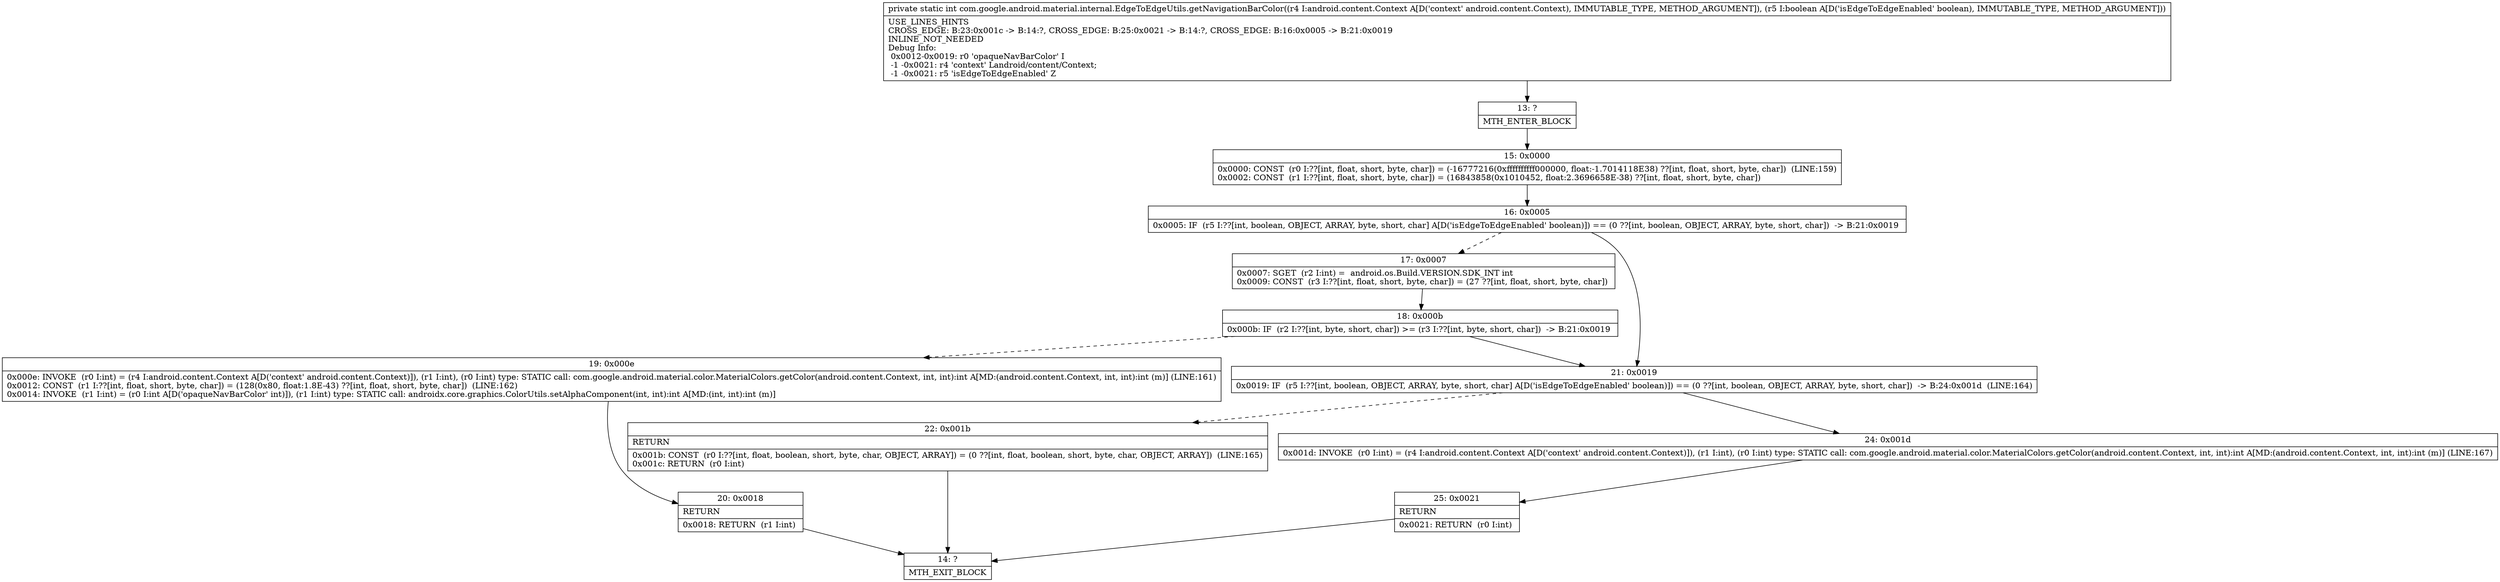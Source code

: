 digraph "CFG forcom.google.android.material.internal.EdgeToEdgeUtils.getNavigationBarColor(Landroid\/content\/Context;Z)I" {
Node_13 [shape=record,label="{13\:\ ?|MTH_ENTER_BLOCK\l}"];
Node_15 [shape=record,label="{15\:\ 0x0000|0x0000: CONST  (r0 I:??[int, float, short, byte, char]) = (\-16777216(0xffffffffff000000, float:\-1.7014118E38) ??[int, float, short, byte, char])  (LINE:159)\l0x0002: CONST  (r1 I:??[int, float, short, byte, char]) = (16843858(0x1010452, float:2.3696658E\-38) ??[int, float, short, byte, char]) \l}"];
Node_16 [shape=record,label="{16\:\ 0x0005|0x0005: IF  (r5 I:??[int, boolean, OBJECT, ARRAY, byte, short, char] A[D('isEdgeToEdgeEnabled' boolean)]) == (0 ??[int, boolean, OBJECT, ARRAY, byte, short, char])  \-\> B:21:0x0019 \l}"];
Node_17 [shape=record,label="{17\:\ 0x0007|0x0007: SGET  (r2 I:int) =  android.os.Build.VERSION.SDK_INT int \l0x0009: CONST  (r3 I:??[int, float, short, byte, char]) = (27 ??[int, float, short, byte, char]) \l}"];
Node_18 [shape=record,label="{18\:\ 0x000b|0x000b: IF  (r2 I:??[int, byte, short, char]) \>= (r3 I:??[int, byte, short, char])  \-\> B:21:0x0019 \l}"];
Node_19 [shape=record,label="{19\:\ 0x000e|0x000e: INVOKE  (r0 I:int) = (r4 I:android.content.Context A[D('context' android.content.Context)]), (r1 I:int), (r0 I:int) type: STATIC call: com.google.android.material.color.MaterialColors.getColor(android.content.Context, int, int):int A[MD:(android.content.Context, int, int):int (m)] (LINE:161)\l0x0012: CONST  (r1 I:??[int, float, short, byte, char]) = (128(0x80, float:1.8E\-43) ??[int, float, short, byte, char])  (LINE:162)\l0x0014: INVOKE  (r1 I:int) = (r0 I:int A[D('opaqueNavBarColor' int)]), (r1 I:int) type: STATIC call: androidx.core.graphics.ColorUtils.setAlphaComponent(int, int):int A[MD:(int, int):int (m)]\l}"];
Node_20 [shape=record,label="{20\:\ 0x0018|RETURN\l|0x0018: RETURN  (r1 I:int) \l}"];
Node_14 [shape=record,label="{14\:\ ?|MTH_EXIT_BLOCK\l}"];
Node_21 [shape=record,label="{21\:\ 0x0019|0x0019: IF  (r5 I:??[int, boolean, OBJECT, ARRAY, byte, short, char] A[D('isEdgeToEdgeEnabled' boolean)]) == (0 ??[int, boolean, OBJECT, ARRAY, byte, short, char])  \-\> B:24:0x001d  (LINE:164)\l}"];
Node_22 [shape=record,label="{22\:\ 0x001b|RETURN\l|0x001b: CONST  (r0 I:??[int, float, boolean, short, byte, char, OBJECT, ARRAY]) = (0 ??[int, float, boolean, short, byte, char, OBJECT, ARRAY])  (LINE:165)\l0x001c: RETURN  (r0 I:int) \l}"];
Node_24 [shape=record,label="{24\:\ 0x001d|0x001d: INVOKE  (r0 I:int) = (r4 I:android.content.Context A[D('context' android.content.Context)]), (r1 I:int), (r0 I:int) type: STATIC call: com.google.android.material.color.MaterialColors.getColor(android.content.Context, int, int):int A[MD:(android.content.Context, int, int):int (m)] (LINE:167)\l}"];
Node_25 [shape=record,label="{25\:\ 0x0021|RETURN\l|0x0021: RETURN  (r0 I:int) \l}"];
MethodNode[shape=record,label="{private static int com.google.android.material.internal.EdgeToEdgeUtils.getNavigationBarColor((r4 I:android.content.Context A[D('context' android.content.Context), IMMUTABLE_TYPE, METHOD_ARGUMENT]), (r5 I:boolean A[D('isEdgeToEdgeEnabled' boolean), IMMUTABLE_TYPE, METHOD_ARGUMENT]))  | USE_LINES_HINTS\lCROSS_EDGE: B:23:0x001c \-\> B:14:?, CROSS_EDGE: B:25:0x0021 \-\> B:14:?, CROSS_EDGE: B:16:0x0005 \-\> B:21:0x0019\lINLINE_NOT_NEEDED\lDebug Info:\l  0x0012\-0x0019: r0 'opaqueNavBarColor' I\l  \-1 \-0x0021: r4 'context' Landroid\/content\/Context;\l  \-1 \-0x0021: r5 'isEdgeToEdgeEnabled' Z\l}"];
MethodNode -> Node_13;Node_13 -> Node_15;
Node_15 -> Node_16;
Node_16 -> Node_17[style=dashed];
Node_16 -> Node_21;
Node_17 -> Node_18;
Node_18 -> Node_19[style=dashed];
Node_18 -> Node_21;
Node_19 -> Node_20;
Node_20 -> Node_14;
Node_21 -> Node_22[style=dashed];
Node_21 -> Node_24;
Node_22 -> Node_14;
Node_24 -> Node_25;
Node_25 -> Node_14;
}


